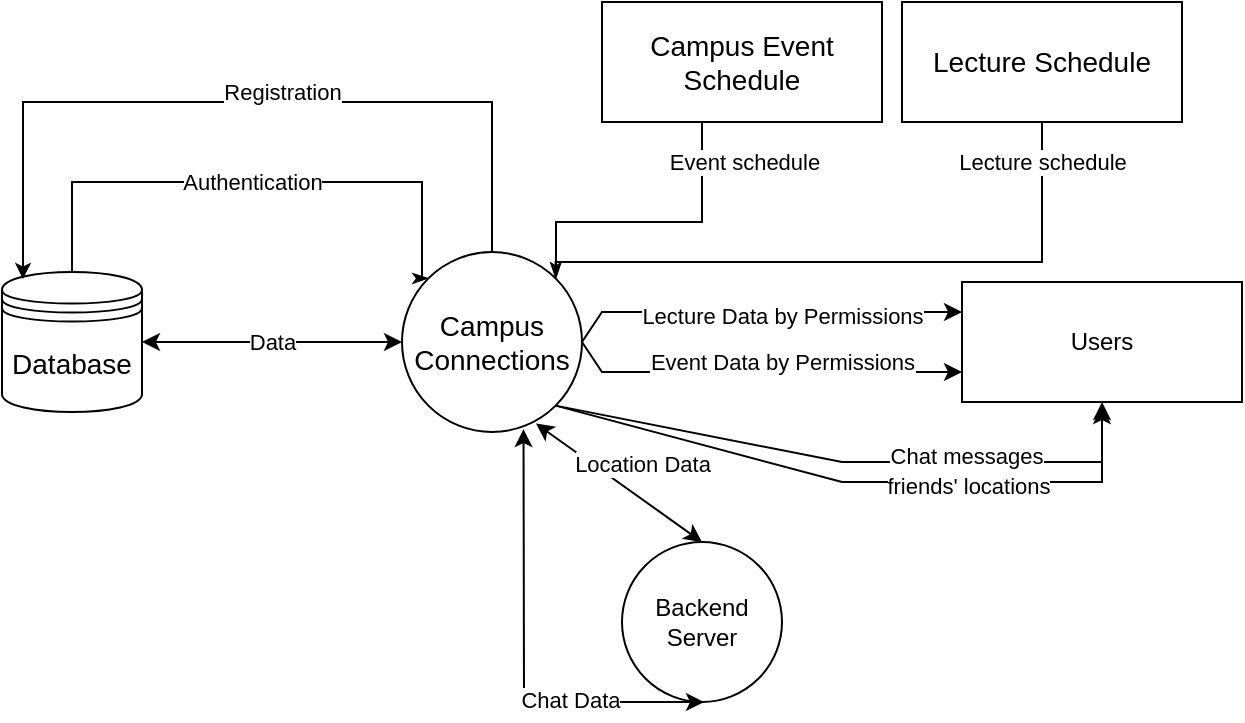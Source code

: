 <mxfile version="24.2.1" type="device">
  <diagram name="Page-1" id="edf60f1a-56cd-e834-aa8a-f176f3a09ee4">
    <mxGraphModel dx="1007" dy="646" grid="1" gridSize="10" guides="1" tooltips="1" connect="1" arrows="1" fold="1" page="1" pageScale="1" pageWidth="1100" pageHeight="850" background="none" math="0" shadow="0">
      <root>
        <mxCell id="0" />
        <mxCell id="1" parent="0" />
        <mxCell id="gjnau5sUS_3SNpeTT7CS-1" value="Data" style="edgeStyle=orthogonalEdgeStyle;rounded=0;orthogonalLoop=1;jettySize=auto;html=1;exitX=0;exitY=0.5;exitDx=0;exitDy=0;entryX=1;entryY=0.5;entryDx=0;entryDy=0;startArrow=classic;startFill=1;" edge="1" parent="1" source="xwZ5hImeOtsoNdcEPYOF-1" target="xwZ5hImeOtsoNdcEPYOF-2">
          <mxGeometry relative="1" as="geometry" />
        </mxCell>
        <mxCell id="xwZ5hImeOtsoNdcEPYOF-1" value="&lt;font style=&quot;font-size: 14px;&quot;&gt;Campus Connections&lt;/font&gt;" style="ellipse;whiteSpace=wrap;html=1;aspect=fixed;" parent="1" vertex="1">
          <mxGeometry x="500" y="195" width="90" height="90" as="geometry" />
        </mxCell>
        <mxCell id="xwZ5hImeOtsoNdcEPYOF-2" value="&lt;font style=&quot;font-size: 14px;&quot;&gt;Database&lt;/font&gt;" style="shape=datastore;whiteSpace=wrap;html=1;" parent="1" vertex="1">
          <mxGeometry x="300" y="205" width="70" height="70" as="geometry" />
        </mxCell>
        <mxCell id="xwZ5hImeOtsoNdcEPYOF-4" value="&lt;font style=&quot;font-size: 14px;&quot;&gt;Campus Event Schedule&lt;/font&gt;" style="rounded=0;whiteSpace=wrap;html=1;" parent="1" vertex="1">
          <mxGeometry x="600" y="70" width="140" height="60" as="geometry" />
        </mxCell>
        <mxCell id="xwZ5hImeOtsoNdcEPYOF-5" value="&lt;font style=&quot;font-size: 14px;&quot;&gt;Lecture Schedule&lt;/font&gt;" style="rounded=0;whiteSpace=wrap;html=1;" parent="1" vertex="1">
          <mxGeometry x="750" y="70" width="140" height="60" as="geometry" />
        </mxCell>
        <mxCell id="xwZ5hImeOtsoNdcEPYOF-7" style="edgeStyle=orthogonalEdgeStyle;rounded=0;html=1;labelBackgroundColor=none;startSize=5;endArrow=classicThin;endFill=1;endSize=5;jettySize=auto;orthogonalLoop=1;strokeWidth=1;fontFamily=Verdana;fontSize=8;entryX=1;entryY=0;entryDx=0;entryDy=0;exitX=0.5;exitY=1;exitDx=0;exitDy=0;" parent="1" source="xwZ5hImeOtsoNdcEPYOF-5" target="xwZ5hImeOtsoNdcEPYOF-1" edge="1">
          <mxGeometry relative="1" as="geometry">
            <Array as="points">
              <mxPoint x="820" y="200" />
              <mxPoint x="577" y="200" />
            </Array>
            <mxPoint x="740" y="160" as="sourcePoint" />
            <mxPoint x="590" y="230" as="targetPoint" />
          </mxGeometry>
        </mxCell>
        <mxCell id="xwZ5hImeOtsoNdcEPYOF-8" value="Lecture schedule" style="edgeLabel;html=1;align=center;verticalAlign=middle;resizable=0;points=[];" parent="xwZ5hImeOtsoNdcEPYOF-7" vertex="1" connectable="0">
          <mxGeometry x="0.231" relative="1" as="geometry">
            <mxPoint x="128" y="-50" as="offset" />
          </mxGeometry>
        </mxCell>
        <mxCell id="xwZ5hImeOtsoNdcEPYOF-9" style="edgeStyle=orthogonalEdgeStyle;rounded=0;html=1;labelBackgroundColor=none;startSize=5;endArrow=classicThin;endFill=1;endSize=5;jettySize=auto;orthogonalLoop=1;strokeWidth=1;fontFamily=Verdana;fontSize=8;entryX=1;entryY=0;entryDx=0;entryDy=0;exitX=0.5;exitY=1;exitDx=0;exitDy=0;" parent="1" source="xwZ5hImeOtsoNdcEPYOF-4" target="xwZ5hImeOtsoNdcEPYOF-1" edge="1">
          <mxGeometry relative="1" as="geometry">
            <Array as="points">
              <mxPoint x="650" y="130" />
              <mxPoint x="650" y="180" />
              <mxPoint x="577" y="180" />
              <mxPoint x="577" y="208" />
            </Array>
            <mxPoint x="730" y="330" as="sourcePoint" />
            <mxPoint x="576.82" y="275.0" as="targetPoint" />
          </mxGeometry>
        </mxCell>
        <mxCell id="xwZ5hImeOtsoNdcEPYOF-10" value="Event schedule" style="edgeLabel;html=1;align=center;verticalAlign=middle;resizable=0;points=[];" parent="xwZ5hImeOtsoNdcEPYOF-9" vertex="1" connectable="0">
          <mxGeometry x="0.231" relative="1" as="geometry">
            <mxPoint x="56" y="-30" as="offset" />
          </mxGeometry>
        </mxCell>
        <mxCell id="xwZ5hImeOtsoNdcEPYOF-17" value="" style="edgeStyle=orthogonalEdgeStyle;rounded=0;html=1;labelBackgroundColor=none;startSize=5;endArrow=classicThin;endFill=1;endSize=5;jettySize=auto;orthogonalLoop=1;strokeWidth=1;fontFamily=Verdana;fontSize=8;exitX=0.5;exitY=0;exitDx=0;exitDy=0;entryX=0;entryY=0;entryDx=0;entryDy=0;" parent="1" source="xwZ5hImeOtsoNdcEPYOF-2" target="xwZ5hImeOtsoNdcEPYOF-1" edge="1">
          <mxGeometry x="-0.923" y="-10" relative="1" as="geometry">
            <Array as="points">
              <mxPoint x="335" y="160" />
              <mxPoint x="510" y="160" />
              <mxPoint x="510" y="208" />
            </Array>
            <mxPoint as="offset" />
            <mxPoint x="350" y="155" as="sourcePoint" />
            <mxPoint x="350" y="-45" as="targetPoint" />
          </mxGeometry>
        </mxCell>
        <mxCell id="xwZ5hImeOtsoNdcEPYOF-18" value="Authentication" style="edgeLabel;html=1;align=center;verticalAlign=middle;resizable=0;points=[];" parent="xwZ5hImeOtsoNdcEPYOF-17" vertex="1" connectable="0">
          <mxGeometry x="-0.009" relative="1" as="geometry">
            <mxPoint as="offset" />
          </mxGeometry>
        </mxCell>
        <mxCell id="xwZ5hImeOtsoNdcEPYOF-25" value="Users" style="rounded=0;whiteSpace=wrap;html=1;" parent="1" vertex="1">
          <mxGeometry x="780" y="210" width="140" height="60" as="geometry" />
        </mxCell>
        <mxCell id="xwZ5hImeOtsoNdcEPYOF-26" value="" style="endArrow=classic;html=1;rounded=0;exitX=1;exitY=0.5;exitDx=0;exitDy=0;entryX=0;entryY=0.25;entryDx=0;entryDy=0;" parent="1" source="xwZ5hImeOtsoNdcEPYOF-1" target="xwZ5hImeOtsoNdcEPYOF-25" edge="1">
          <mxGeometry width="50" height="50" relative="1" as="geometry">
            <mxPoint x="670" y="270" as="sourcePoint" />
            <mxPoint x="720" y="220" as="targetPoint" />
            <Array as="points">
              <mxPoint x="600" y="225" />
            </Array>
          </mxGeometry>
        </mxCell>
        <mxCell id="xwZ5hImeOtsoNdcEPYOF-27" value="Lecture Data by Permissions" style="edgeLabel;html=1;align=center;verticalAlign=middle;resizable=0;points=[];" parent="xwZ5hImeOtsoNdcEPYOF-26" vertex="1" connectable="0">
          <mxGeometry x="0.087" y="-2" relative="1" as="geometry">
            <mxPoint as="offset" />
          </mxGeometry>
        </mxCell>
        <mxCell id="xwZ5hImeOtsoNdcEPYOF-28" value="" style="endArrow=classic;html=1;rounded=0;exitX=1;exitY=0.5;exitDx=0;exitDy=0;entryX=0;entryY=0.75;entryDx=0;entryDy=0;" parent="1" source="xwZ5hImeOtsoNdcEPYOF-1" target="xwZ5hImeOtsoNdcEPYOF-25" edge="1">
          <mxGeometry width="50" height="50" relative="1" as="geometry">
            <mxPoint x="590" y="270" as="sourcePoint" />
            <mxPoint x="780" y="255" as="targetPoint" />
            <Array as="points">
              <mxPoint x="600" y="255" />
            </Array>
          </mxGeometry>
        </mxCell>
        <mxCell id="xwZ5hImeOtsoNdcEPYOF-29" value="Event Data by Permissions" style="edgeLabel;html=1;align=center;verticalAlign=middle;resizable=0;points=[];" parent="xwZ5hImeOtsoNdcEPYOF-28" vertex="1" connectable="0">
          <mxGeometry x="0.087" y="-2" relative="1" as="geometry">
            <mxPoint y="-7" as="offset" />
          </mxGeometry>
        </mxCell>
        <mxCell id="PQwXR6uhwassyong6BAa-1" value="" style="edgeStyle=orthogonalEdgeStyle;rounded=0;html=1;labelBackgroundColor=none;startSize=5;endArrow=none;endFill=0;endSize=5;jettySize=auto;orthogonalLoop=1;strokeWidth=1;fontFamily=Verdana;fontSize=8;exitX=0.15;exitY=0.05;exitDx=0;exitDy=0;entryX=0.5;entryY=0;entryDx=0;entryDy=0;exitPerimeter=0;startArrow=classic;startFill=1;" parent="1" source="xwZ5hImeOtsoNdcEPYOF-2" target="xwZ5hImeOtsoNdcEPYOF-1" edge="1">
          <mxGeometry x="-0.923" y="-10" relative="1" as="geometry">
            <Array as="points">
              <mxPoint x="311" y="120" />
              <mxPoint x="545" y="120" />
            </Array>
            <mxPoint as="offset" />
            <mxPoint x="345" y="210" as="sourcePoint" />
            <mxPoint x="530" y="85" as="targetPoint" />
          </mxGeometry>
        </mxCell>
        <mxCell id="PQwXR6uhwassyong6BAa-2" value="Registration" style="edgeLabel;html=1;align=center;verticalAlign=middle;resizable=0;points=[];" parent="PQwXR6uhwassyong6BAa-1" vertex="1" connectable="0">
          <mxGeometry x="-0.009" relative="1" as="geometry">
            <mxPoint x="21" y="-5" as="offset" />
          </mxGeometry>
        </mxCell>
        <mxCell id="PQwXR6uhwassyong6BAa-7" value="Backend Server" style="ellipse;whiteSpace=wrap;html=1;aspect=fixed;" parent="1" vertex="1">
          <mxGeometry x="610" y="340" width="80" height="80" as="geometry" />
        </mxCell>
        <mxCell id="PQwXR6uhwassyong6BAa-10" value="" style="endArrow=classic;html=1;rounded=0;exitX=0.744;exitY=0.953;exitDx=0;exitDy=0;exitPerimeter=0;entryX=0.5;entryY=0;entryDx=0;entryDy=0;startArrow=classic;startFill=1;" parent="1" source="xwZ5hImeOtsoNdcEPYOF-1" target="PQwXR6uhwassyong6BAa-7" edge="1">
          <mxGeometry width="50" height="50" relative="1" as="geometry">
            <mxPoint x="680" y="360" as="sourcePoint" />
            <mxPoint x="730" y="310" as="targetPoint" />
          </mxGeometry>
        </mxCell>
        <mxCell id="PQwXR6uhwassyong6BAa-11" value="Location Data" style="edgeLabel;html=1;align=center;verticalAlign=middle;resizable=0;points=[];" parent="PQwXR6uhwassyong6BAa-10" vertex="1" connectable="0">
          <mxGeometry x="-0.255" y="2" relative="1" as="geometry">
            <mxPoint x="21" as="offset" />
          </mxGeometry>
        </mxCell>
        <mxCell id="PQwXR6uhwassyong6BAa-12" value="" style="endArrow=classic;startArrow=classic;html=1;rounded=0;entryX=0.664;entryY=0.984;entryDx=0;entryDy=0;entryPerimeter=0;exitX=0.5;exitY=1;exitDx=0;exitDy=0;" parent="1" edge="1">
          <mxGeometry width="50" height="50" relative="1" as="geometry">
            <mxPoint x="651" y="420" as="sourcePoint" />
            <mxPoint x="560.76" y="283.56" as="targetPoint" />
            <Array as="points">
              <mxPoint x="561" y="420" />
            </Array>
          </mxGeometry>
        </mxCell>
        <mxCell id="PQwXR6uhwassyong6BAa-13" value="Chat Data" style="edgeLabel;html=1;align=center;verticalAlign=middle;resizable=0;points=[];" parent="PQwXR6uhwassyong6BAa-12" vertex="1" connectable="0">
          <mxGeometry x="-0.408" y="-1" relative="1" as="geometry">
            <mxPoint as="offset" />
          </mxGeometry>
        </mxCell>
        <mxCell id="PQwXR6uhwassyong6BAa-14" value="" style="endArrow=classic;html=1;rounded=0;exitX=1;exitY=1;exitDx=0;exitDy=0;entryX=0.5;entryY=1;entryDx=0;entryDy=0;" parent="1" source="xwZ5hImeOtsoNdcEPYOF-1" target="xwZ5hImeOtsoNdcEPYOF-25" edge="1">
          <mxGeometry width="50" height="50" relative="1" as="geometry">
            <mxPoint x="770" y="390" as="sourcePoint" />
            <mxPoint x="820" y="340" as="targetPoint" />
            <Array as="points">
              <mxPoint x="720" y="310" />
              <mxPoint x="850" y="310" />
            </Array>
          </mxGeometry>
        </mxCell>
        <mxCell id="PQwXR6uhwassyong6BAa-15" value="friends&#39; locations" style="edgeLabel;html=1;align=center;verticalAlign=middle;resizable=0;points=[];" parent="PQwXR6uhwassyong6BAa-14" vertex="1" connectable="0">
          <mxGeometry x="0.327" y="-2" relative="1" as="geometry">
            <mxPoint as="offset" />
          </mxGeometry>
        </mxCell>
        <mxCell id="PQwXR6uhwassyong6BAa-16" value="" style="endArrow=classic;html=1;rounded=0;exitX=1;exitY=1;exitDx=0;exitDy=0;" parent="1" source="xwZ5hImeOtsoNdcEPYOF-1" edge="1">
          <mxGeometry width="50" height="50" relative="1" as="geometry">
            <mxPoint x="800" y="430" as="sourcePoint" />
            <mxPoint x="850" y="272" as="targetPoint" />
            <Array as="points">
              <mxPoint x="720" y="300" />
              <mxPoint x="850" y="300" />
            </Array>
          </mxGeometry>
        </mxCell>
        <mxCell id="PQwXR6uhwassyong6BAa-17" value="Chat messages" style="edgeLabel;html=1;align=center;verticalAlign=middle;resizable=0;points=[];" parent="PQwXR6uhwassyong6BAa-16" vertex="1" connectable="0">
          <mxGeometry x="0.364" y="3" relative="1" as="geometry">
            <mxPoint as="offset" />
          </mxGeometry>
        </mxCell>
      </root>
    </mxGraphModel>
  </diagram>
</mxfile>
